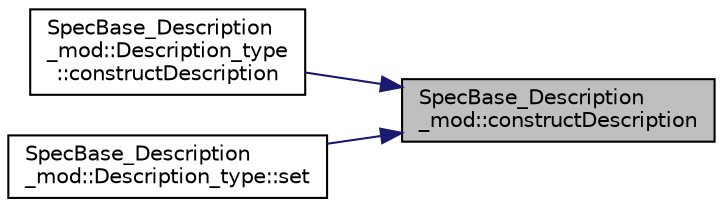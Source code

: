 digraph "SpecBase_Description_mod::constructDescription"
{
 // LATEX_PDF_SIZE
  edge [fontname="Helvetica",fontsize="10",labelfontname="Helvetica",labelfontsize="10"];
  node [fontname="Helvetica",fontsize="10",shape=record];
  rankdir="RL";
  Node1 [label="SpecBase_Description\l_mod::constructDescription",height=0.2,width=0.4,color="black", fillcolor="grey75", style="filled", fontcolor="black",tooltip=" "];
  Node1 -> Node2 [dir="back",color="midnightblue",fontsize="10",style="solid"];
  Node2 [label="SpecBase_Description\l_mod::Description_type\l::constructDescription",height=0.2,width=0.4,color="black", fillcolor="white", style="filled",URL="$structSpecBase__Description__mod_1_1Description__type.html#aedef6adc63d7efcdea473566738d246a",tooltip=" "];
  Node1 -> Node3 [dir="back",color="midnightblue",fontsize="10",style="solid"];
  Node3 [label="SpecBase_Description\l_mod::Description_type::set",height=0.2,width=0.4,color="black", fillcolor="white", style="filled",URL="$structSpecBase__Description__mod_1_1Description__type.html#ac4c4aba3581500cd0c1af56762b563d3",tooltip=" "];
}
